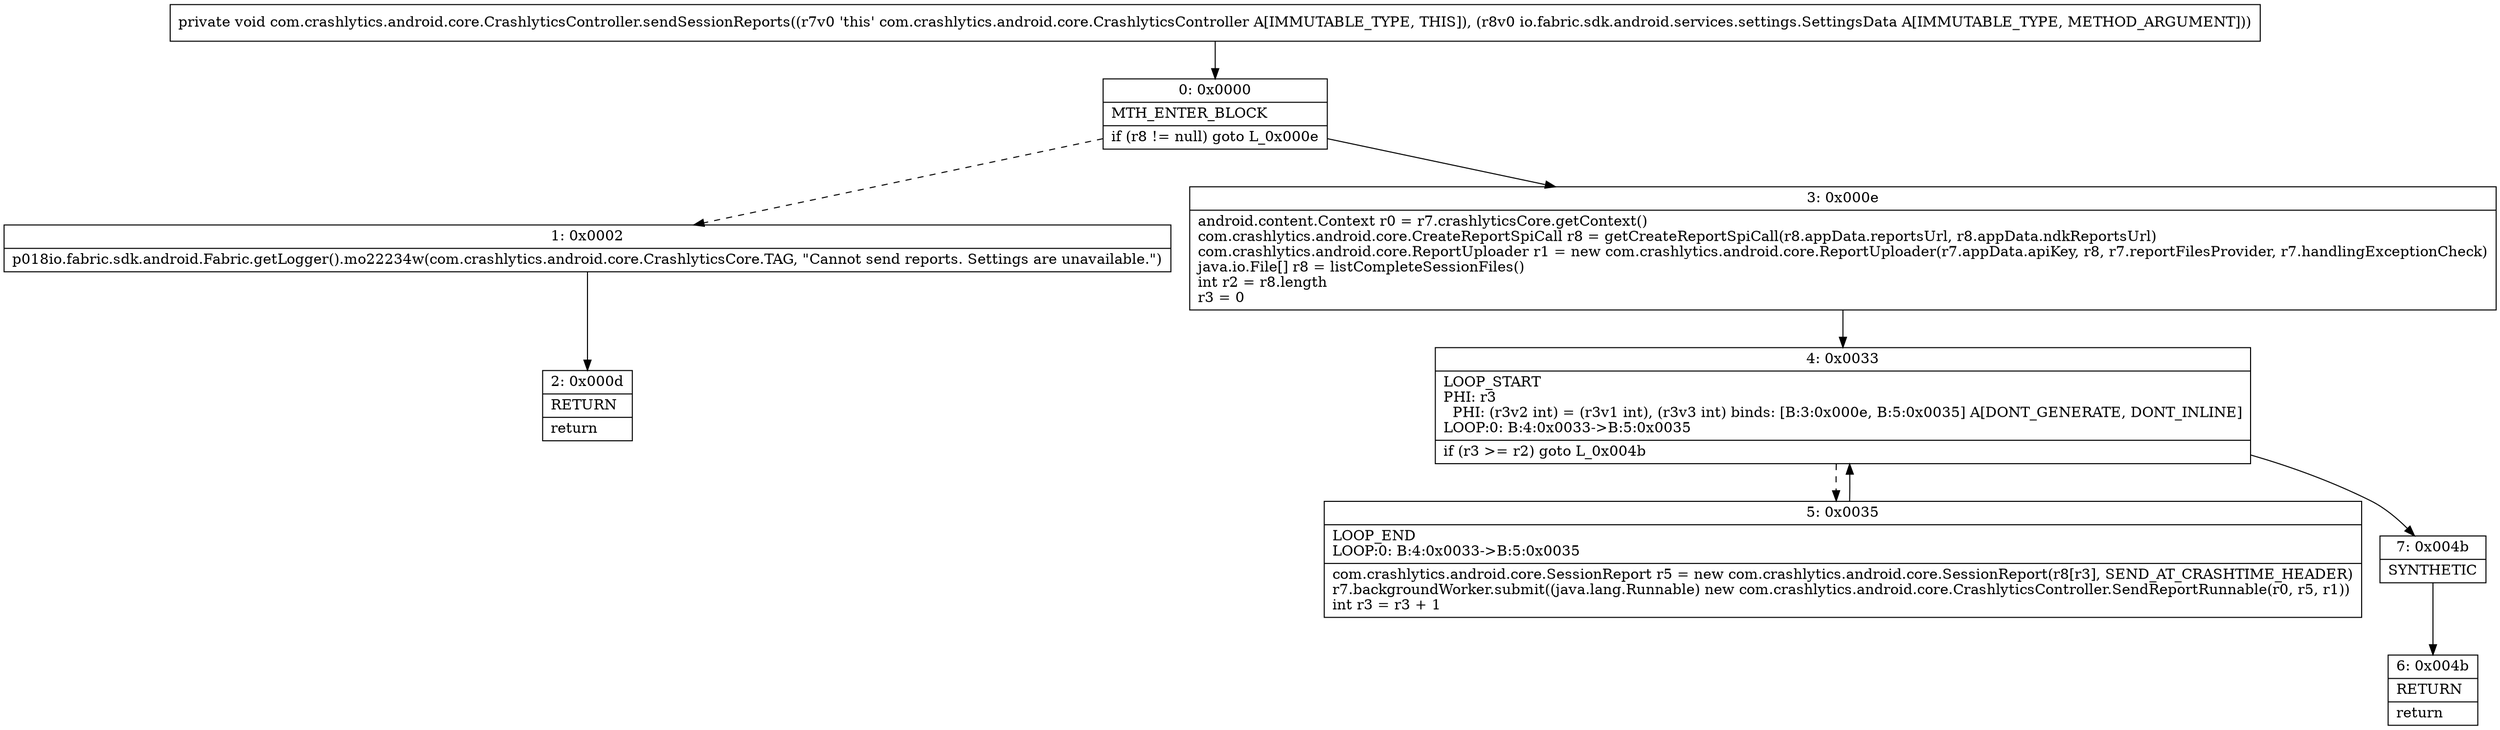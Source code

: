 digraph "CFG forcom.crashlytics.android.core.CrashlyticsController.sendSessionReports(Lio\/fabric\/sdk\/android\/services\/settings\/SettingsData;)V" {
Node_0 [shape=record,label="{0\:\ 0x0000|MTH_ENTER_BLOCK\l|if (r8 != null) goto L_0x000e\l}"];
Node_1 [shape=record,label="{1\:\ 0x0002|p018io.fabric.sdk.android.Fabric.getLogger().mo22234w(com.crashlytics.android.core.CrashlyticsCore.TAG, \"Cannot send reports. Settings are unavailable.\")\l}"];
Node_2 [shape=record,label="{2\:\ 0x000d|RETURN\l|return\l}"];
Node_3 [shape=record,label="{3\:\ 0x000e|android.content.Context r0 = r7.crashlyticsCore.getContext()\lcom.crashlytics.android.core.CreateReportSpiCall r8 = getCreateReportSpiCall(r8.appData.reportsUrl, r8.appData.ndkReportsUrl)\lcom.crashlytics.android.core.ReportUploader r1 = new com.crashlytics.android.core.ReportUploader(r7.appData.apiKey, r8, r7.reportFilesProvider, r7.handlingExceptionCheck)\ljava.io.File[] r8 = listCompleteSessionFiles()\lint r2 = r8.length\lr3 = 0\l}"];
Node_4 [shape=record,label="{4\:\ 0x0033|LOOP_START\lPHI: r3 \l  PHI: (r3v2 int) = (r3v1 int), (r3v3 int) binds: [B:3:0x000e, B:5:0x0035] A[DONT_GENERATE, DONT_INLINE]\lLOOP:0: B:4:0x0033\-\>B:5:0x0035\l|if (r3 \>= r2) goto L_0x004b\l}"];
Node_5 [shape=record,label="{5\:\ 0x0035|LOOP_END\lLOOP:0: B:4:0x0033\-\>B:5:0x0035\l|com.crashlytics.android.core.SessionReport r5 = new com.crashlytics.android.core.SessionReport(r8[r3], SEND_AT_CRASHTIME_HEADER)\lr7.backgroundWorker.submit((java.lang.Runnable) new com.crashlytics.android.core.CrashlyticsController.SendReportRunnable(r0, r5, r1))\lint r3 = r3 + 1\l}"];
Node_6 [shape=record,label="{6\:\ 0x004b|RETURN\l|return\l}"];
Node_7 [shape=record,label="{7\:\ 0x004b|SYNTHETIC\l}"];
MethodNode[shape=record,label="{private void com.crashlytics.android.core.CrashlyticsController.sendSessionReports((r7v0 'this' com.crashlytics.android.core.CrashlyticsController A[IMMUTABLE_TYPE, THIS]), (r8v0 io.fabric.sdk.android.services.settings.SettingsData A[IMMUTABLE_TYPE, METHOD_ARGUMENT])) }"];
MethodNode -> Node_0;
Node_0 -> Node_1[style=dashed];
Node_0 -> Node_3;
Node_1 -> Node_2;
Node_3 -> Node_4;
Node_4 -> Node_5[style=dashed];
Node_4 -> Node_7;
Node_5 -> Node_4;
Node_7 -> Node_6;
}

